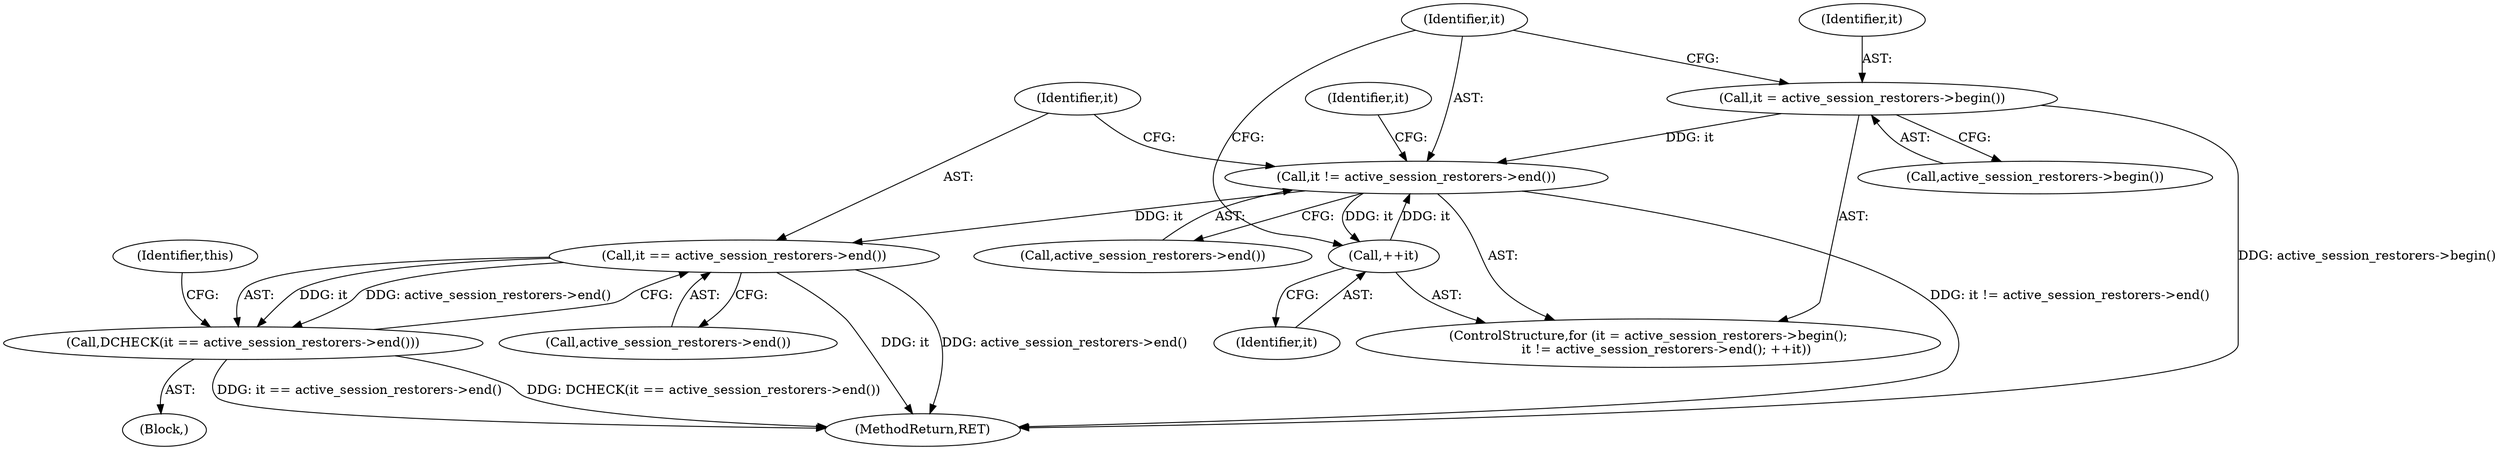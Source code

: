 digraph "0_Chrome_1dab554a7e795dac34313e2f7dbe4325628d12d4_0@pointer" {
"1000139" [label="(Call,it == active_session_restorers->end())"];
"1000124" [label="(Call,it != active_session_restorers->end())"];
"1000121" [label="(Call,it = active_session_restorers->begin())"];
"1000127" [label="(Call,++it)"];
"1000138" [label="(Call,DCHECK(it == active_session_restorers->end()))"];
"1000122" [label="(Identifier,it)"];
"1000134" [label="(Identifier,it)"];
"1000145" [label="(MethodReturn,RET)"];
"1000126" [label="(Call,active_session_restorers->end())"];
"1000127" [label="(Call,++it)"];
"1000138" [label="(Call,DCHECK(it == active_session_restorers->end()))"];
"1000121" [label="(Call,it = active_session_restorers->begin())"];
"1000139" [label="(Call,it == active_session_restorers->end())"];
"1000120" [label="(ControlStructure,for (it = active_session_restorers->begin();\n         it != active_session_restorers->end(); ++it))"];
"1000125" [label="(Identifier,it)"];
"1000128" [label="(Identifier,it)"];
"1000110" [label="(Block,)"];
"1000140" [label="(Identifier,it)"];
"1000143" [label="(Identifier,this)"];
"1000141" [label="(Call,active_session_restorers->end())"];
"1000123" [label="(Call,active_session_restorers->begin())"];
"1000124" [label="(Call,it != active_session_restorers->end())"];
"1000139" -> "1000138"  [label="AST: "];
"1000139" -> "1000141"  [label="CFG: "];
"1000140" -> "1000139"  [label="AST: "];
"1000141" -> "1000139"  [label="AST: "];
"1000138" -> "1000139"  [label="CFG: "];
"1000139" -> "1000145"  [label="DDG: it"];
"1000139" -> "1000145"  [label="DDG: active_session_restorers->end()"];
"1000139" -> "1000138"  [label="DDG: it"];
"1000139" -> "1000138"  [label="DDG: active_session_restorers->end()"];
"1000124" -> "1000139"  [label="DDG: it"];
"1000124" -> "1000120"  [label="AST: "];
"1000124" -> "1000126"  [label="CFG: "];
"1000125" -> "1000124"  [label="AST: "];
"1000126" -> "1000124"  [label="AST: "];
"1000134" -> "1000124"  [label="CFG: "];
"1000140" -> "1000124"  [label="CFG: "];
"1000124" -> "1000145"  [label="DDG: it != active_session_restorers->end()"];
"1000121" -> "1000124"  [label="DDG: it"];
"1000127" -> "1000124"  [label="DDG: it"];
"1000124" -> "1000127"  [label="DDG: it"];
"1000121" -> "1000120"  [label="AST: "];
"1000121" -> "1000123"  [label="CFG: "];
"1000122" -> "1000121"  [label="AST: "];
"1000123" -> "1000121"  [label="AST: "];
"1000125" -> "1000121"  [label="CFG: "];
"1000121" -> "1000145"  [label="DDG: active_session_restorers->begin()"];
"1000127" -> "1000120"  [label="AST: "];
"1000127" -> "1000128"  [label="CFG: "];
"1000128" -> "1000127"  [label="AST: "];
"1000125" -> "1000127"  [label="CFG: "];
"1000138" -> "1000110"  [label="AST: "];
"1000143" -> "1000138"  [label="CFG: "];
"1000138" -> "1000145"  [label="DDG: DCHECK(it == active_session_restorers->end())"];
"1000138" -> "1000145"  [label="DDG: it == active_session_restorers->end()"];
}
